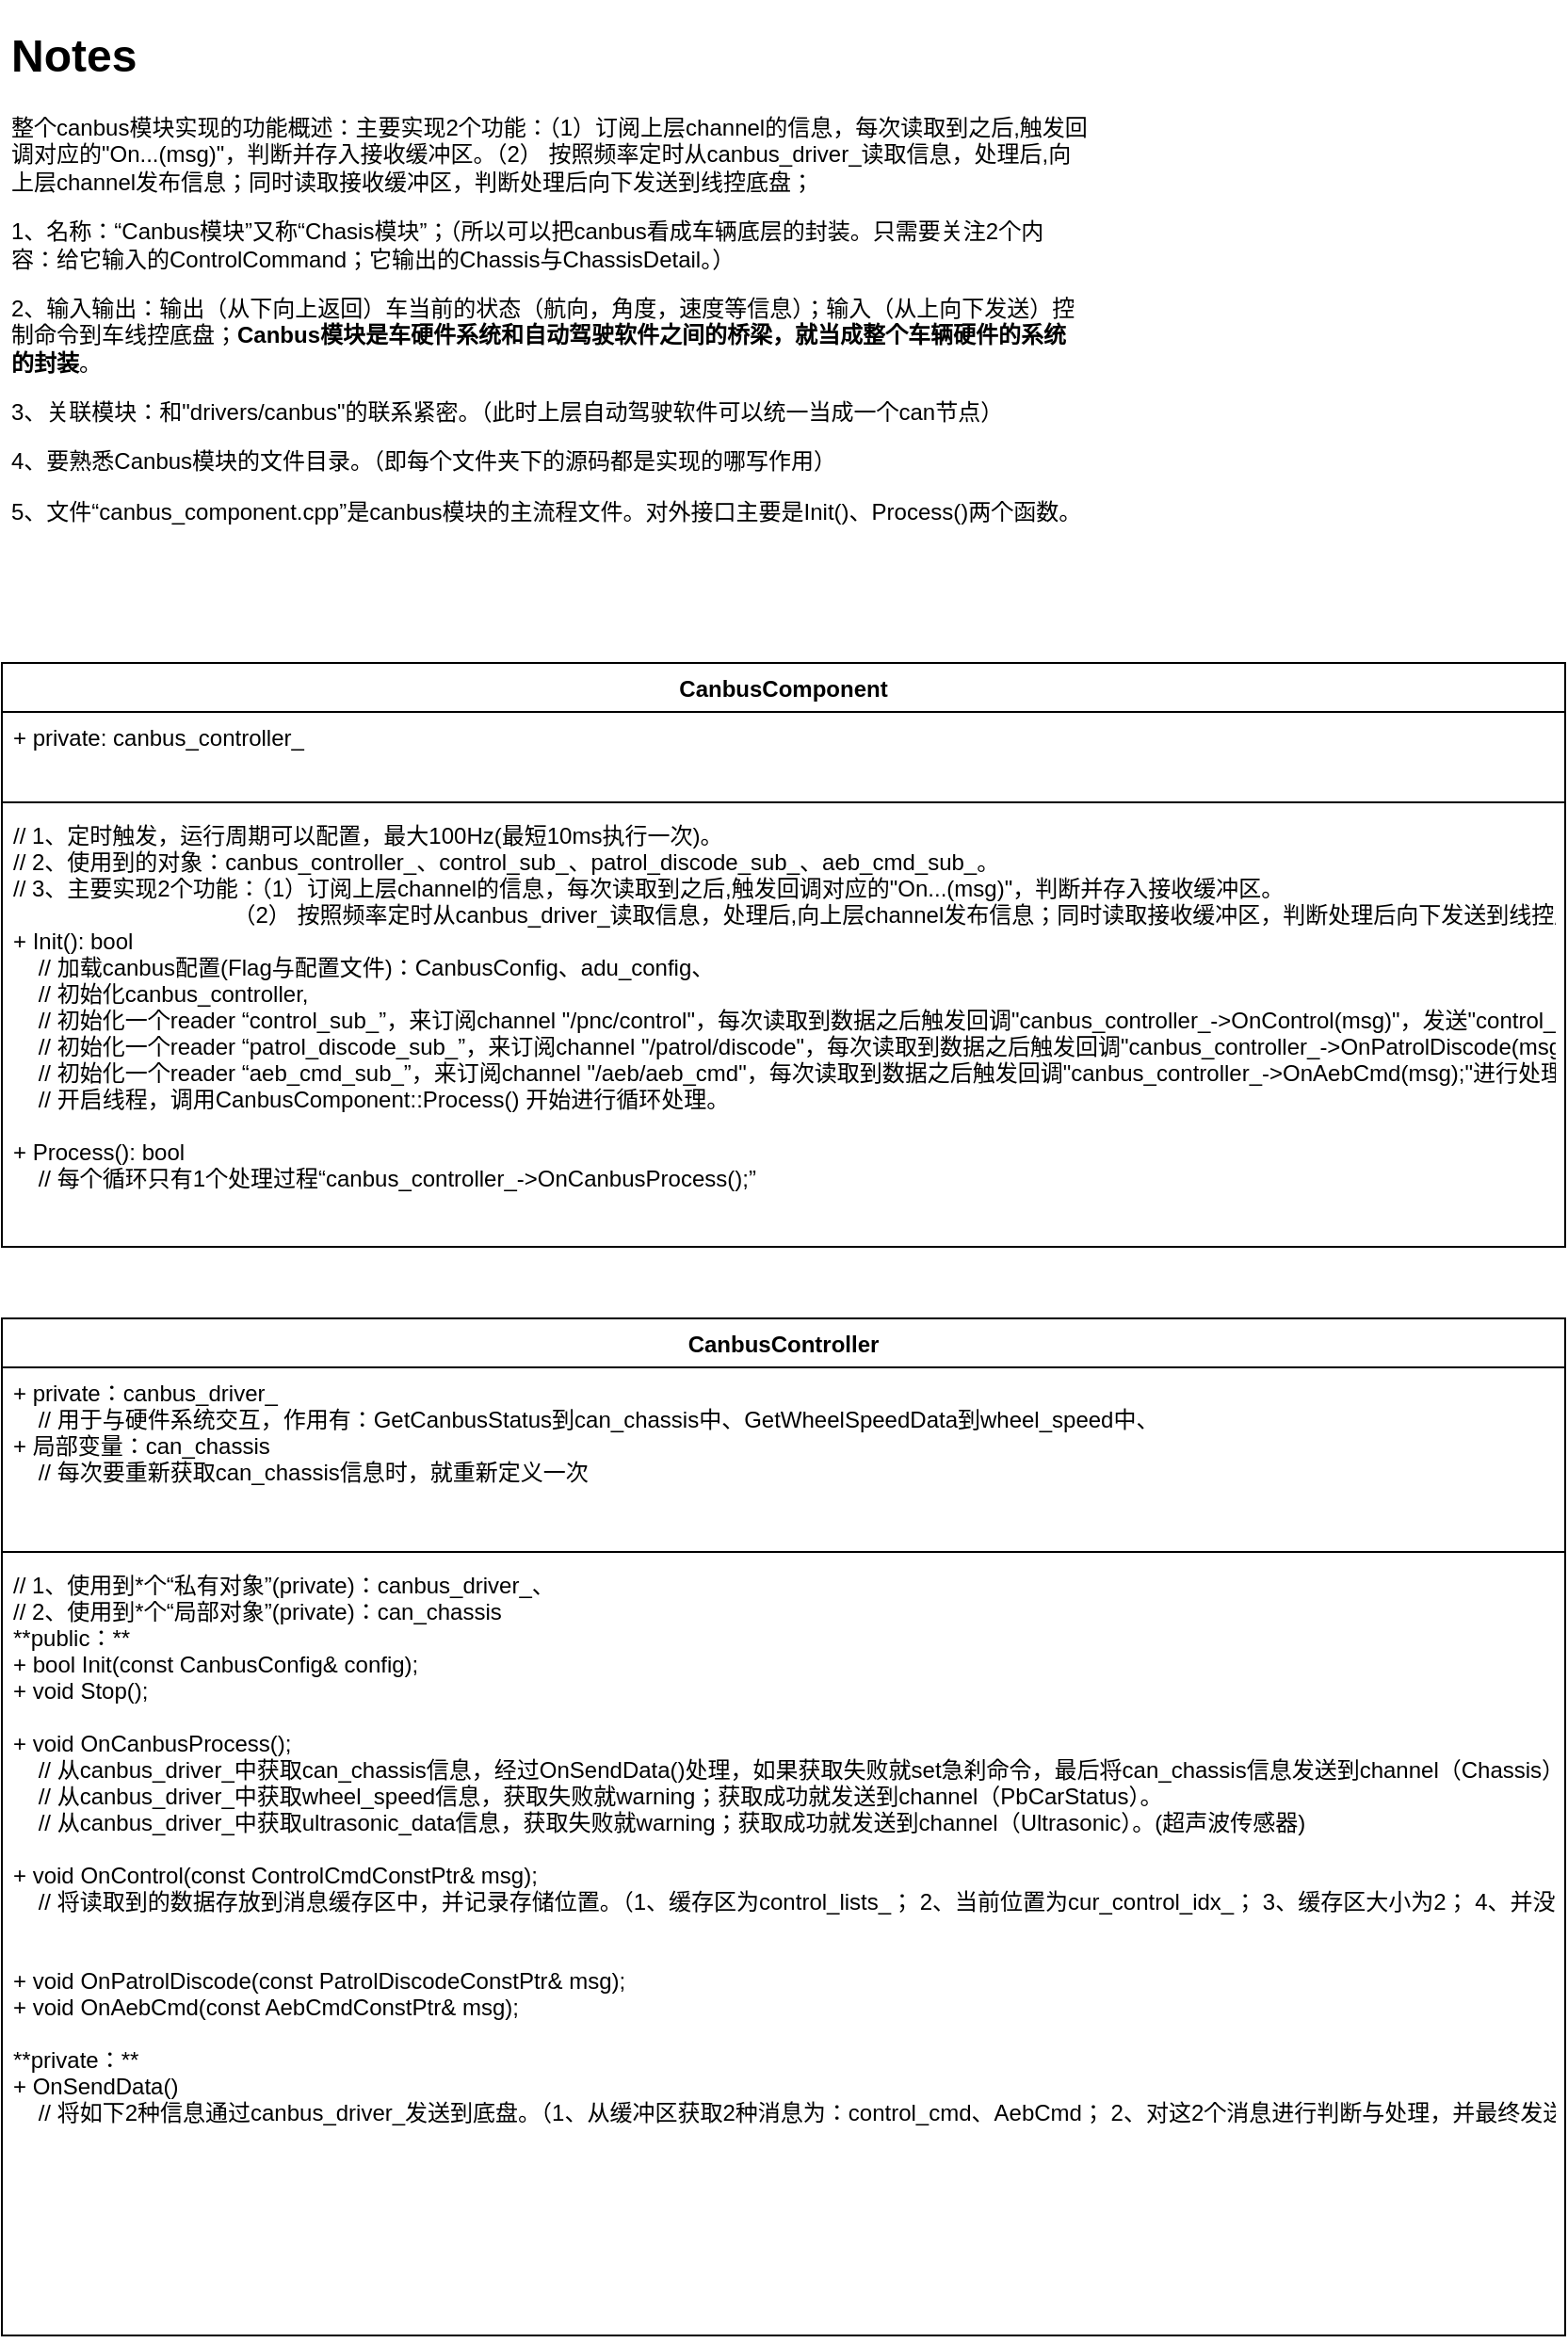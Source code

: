 <mxfile version="18.0.5" type="device"><diagram id="ZHMRvmOOR0xMdPYPxnxn" name="canbus"><mxGraphModel dx="1343" dy="738" grid="1" gridSize="10" guides="1" tooltips="1" connect="1" arrows="1" fold="1" page="1" pageScale="1" pageWidth="850" pageHeight="1100" math="0" shadow="0"><root><mxCell id="0"/><mxCell id="1" parent="0"/><mxCell id="HpehULKSAzwyhr54s-K6-1" value="&lt;h1&gt;Notes&lt;/h1&gt;&lt;div&gt;整个canbus模块实现的功能概述：主要实现2个功能：（1）订阅上层channel的信息，每次读取到之后,触发回调对应的&quot;On...(msg)&quot;，判断并存入接收缓冲区。（2）       按照频率定时从canbus_driver_读取信息，处理后,向上层channel发布信息；同时读取接收缓冲区，判断处理后向下发送到线控底盘；&lt;/div&gt;&lt;p&gt;1、名称：“Canbus模块”又称“Chasis模块”；（所以可以把canbus看成车辆底层的封装。只需要关注2个内容：给它输入的ControlCommand；它输出的Chassis与ChassisDetail。）&lt;/p&gt;&lt;p&gt;2、输入输出：输出（从下向上返回）车当前的状态（航向，角度，速度等信息）；输入（从上向下发送）控制命令到车线控底盘；&lt;b&gt;Canbus模块是车硬件系统和自动驾驶软件之间的桥梁，就当成整个车辆硬件的系统的封装&lt;/b&gt;。&lt;/p&gt;&lt;p&gt;3、关联模块：和&quot;drivers/canbus&quot;的联系紧密。（此时上层自动驾驶软件可以统一当成一个can节点）&lt;/p&gt;&lt;p&gt;4、要熟悉Canbus模块的文件目录。（即每个文件夹下的源码都是实现的哪写作用）&lt;/p&gt;&lt;p&gt;5、文件“canbus_component.cpp”是canbus模块的主流程文件。对外接口主要是Init()、Process()两个函数。&lt;br&gt;&lt;/p&gt;" style="text;html=1;strokeColor=none;fillColor=none;spacing=5;spacingTop=-20;whiteSpace=wrap;overflow=hidden;rounded=0;" vertex="1" parent="1"><mxGeometry x="20" y="20" width="580" height="310" as="geometry"/></mxCell><mxCell id="HpehULKSAzwyhr54s-K6-2" value="CanbusComponent&#xA;&#xA;" style="swimlane;fontStyle=1;align=center;verticalAlign=top;childLayout=stackLayout;horizontal=1;startSize=26;horizontalStack=0;resizeParent=1;resizeParentMax=0;resizeLast=0;collapsible=1;marginBottom=0;" vertex="1" parent="1"><mxGeometry x="20" y="362" width="830" height="310" as="geometry"/></mxCell><mxCell id="HpehULKSAzwyhr54s-K6-3" value="+ private: canbus_controller_" style="text;strokeColor=none;fillColor=none;align=left;verticalAlign=top;spacingLeft=4;spacingRight=4;overflow=hidden;rotatable=0;points=[[0,0.5],[1,0.5]];portConstraint=eastwest;" vertex="1" parent="HpehULKSAzwyhr54s-K6-2"><mxGeometry y="26" width="830" height="44" as="geometry"/></mxCell><mxCell id="HpehULKSAzwyhr54s-K6-4" value="" style="line;strokeWidth=1;fillColor=none;align=left;verticalAlign=middle;spacingTop=-1;spacingLeft=3;spacingRight=3;rotatable=0;labelPosition=right;points=[];portConstraint=eastwest;" vertex="1" parent="HpehULKSAzwyhr54s-K6-2"><mxGeometry y="70" width="830" height="8" as="geometry"/></mxCell><mxCell id="HpehULKSAzwyhr54s-K6-5" value="// 1、定时触发，运行周期可以配置，最大100Hz(最短10ms执行一次)。&#xA;// 2、使用到的对象：canbus_controller_、control_sub_、patrol_discode_sub_、aeb_cmd_sub_。&#xA;// 3、主要实现2个功能：（1）订阅上层channel的信息，每次读取到之后,触发回调对应的&quot;On...(msg)&quot;，判断并存入接收缓冲区。&#xA;                                   （2）       按照频率定时从canbus_driver_读取信息，处理后,向上层channel发布信息；同时读取接收缓冲区，判断处理后向下发送到线控底盘；&#xA;+ Init(): bool&#xA;    // 加载canbus配置(Flag与配置文件)：CanbusConfig、adu_config、&#xA;    // 初始化canbus_controller,&#xA;    // 初始化一个reader “control_sub_”，来订阅channel &quot;/pnc/control&quot;，每次读取到数据之后触发回调&quot;canbus_controller_-&gt;OnControl(msg)&quot;，发送&quot;control_command&quot;到线控底盘。 &#xA;    // 初始化一个reader “patrol_discode_sub_”，来订阅channel &quot;/patrol/discode&quot;，每次读取到数据之后触发回调&quot;canbus_controller_-&gt;OnPatrolDiscode(msg);&quot;进行处理。&#xA;    // 初始化一个reader “aeb_cmd_sub_”，来订阅channel &quot;/aeb/aeb_cmd&quot;，每次读取到数据之后触发回调&quot;canbus_controller_-&gt;OnAebCmd(msg);&quot;进行处理。&#xA;    // 开启线程，调用CanbusComponent::Process() 开始进行循环处理。&#xA;&#xA;+ Process(): bool&#xA;    // 每个循环只有1个处理过程“canbus_controller_-&gt;OnCanbusProcess();”&#xA;" style="text;strokeColor=none;fillColor=none;align=left;verticalAlign=top;spacingLeft=4;spacingRight=4;overflow=hidden;rotatable=0;points=[[0,0.5],[1,0.5]];portConstraint=eastwest;" vertex="1" parent="HpehULKSAzwyhr54s-K6-2"><mxGeometry y="78" width="830" height="232" as="geometry"/></mxCell><mxCell id="HpehULKSAzwyhr54s-K6-6" value="CanbusController" style="swimlane;fontStyle=1;align=center;verticalAlign=top;childLayout=stackLayout;horizontal=1;startSize=26;horizontalStack=0;resizeParent=1;resizeParentMax=0;resizeLast=0;collapsible=1;marginBottom=0;" vertex="1" parent="1"><mxGeometry x="20" y="710" width="830" height="540" as="geometry"/></mxCell><mxCell id="HpehULKSAzwyhr54s-K6-7" value="+ private：canbus_driver_&#xA;    // 用于与硬件系统交互，作用有：GetCanbusStatus到can_chassis中、GetWheelSpeedData到wheel_speed中、&#xA;+ 局部变量：can_chassis&#xA;    // 每次要重新获取can_chassis信息时，就重新定义一次&#xA;" style="text;strokeColor=none;fillColor=none;align=left;verticalAlign=top;spacingLeft=4;spacingRight=4;overflow=hidden;rotatable=0;points=[[0,0.5],[1,0.5]];portConstraint=eastwest;" vertex="1" parent="HpehULKSAzwyhr54s-K6-6"><mxGeometry y="26" width="830" height="94" as="geometry"/></mxCell><mxCell id="HpehULKSAzwyhr54s-K6-8" value="" style="line;strokeWidth=1;fillColor=none;align=left;verticalAlign=middle;spacingTop=-1;spacingLeft=3;spacingRight=3;rotatable=0;labelPosition=right;points=[];portConstraint=eastwest;" vertex="1" parent="HpehULKSAzwyhr54s-K6-6"><mxGeometry y="120" width="830" height="8" as="geometry"/></mxCell><mxCell id="HpehULKSAzwyhr54s-K6-9" value="// 1、使用到*个“私有对象”(private)：canbus_driver_、&#xA;// 2、使用到*个“局部对象”(private)：can_chassis&#xA;**public：**&#xA;+ bool Init(const CanbusConfig&amp; config);&#xA;+ void Stop();&#xA;&#xA;+ void OnCanbusProcess();&#xA;    // 从canbus_driver_中获取can_chassis信息，经过OnSendData()处理，如果获取失败就set急刹命令，最后将can_chassis信息发送到channel（Chassis）;&#xA;    // 从canbus_driver_中获取wheel_speed信息，获取失败就warning；获取成功就发送到channel（PbCarStatus）。&#xA;    // 从canbus_driver_中获取ultrasonic_data信息，获取失败就warning；获取成功就发送到channel（Ultrasonic）。(超声波传感器)&#xA;    &#xA;+ void OnControl(const ControlCmdConstPtr&amp; msg);&#xA;    // 将读取到的数据存放到消息缓存区中，并记录存储位置。（1、缓存区为control_lists_； 2、当前位置为cur_control_idx_； 3、缓存区大小为2； 4、并没有立即转发？）&#xA;&#xA;    &#xA;+ void OnPatrolDiscode(const PatrolDiscodeConstPtr&amp; msg);&#xA;+ void OnAebCmd(const AebCmdConstPtr&amp; msg);&#xA;&#xA;**private：**&#xA;+ OnSendData()&#xA;    // 将如下2种信息通过canbus_driver_发送到底盘。（1、从缓冲区获取2种消息为：control_cmd、AebCmd； 2、对这2个消息进行判断与处理，并最终发送到底盘）。&#xA;" style="text;strokeColor=none;fillColor=none;align=left;verticalAlign=top;spacingLeft=4;spacingRight=4;overflow=hidden;rotatable=0;points=[[0,0.5],[1,0.5]];portConstraint=eastwest;" vertex="1" parent="HpehULKSAzwyhr54s-K6-6"><mxGeometry y="128" width="830" height="412" as="geometry"/></mxCell></root></mxGraphModel></diagram></mxfile>